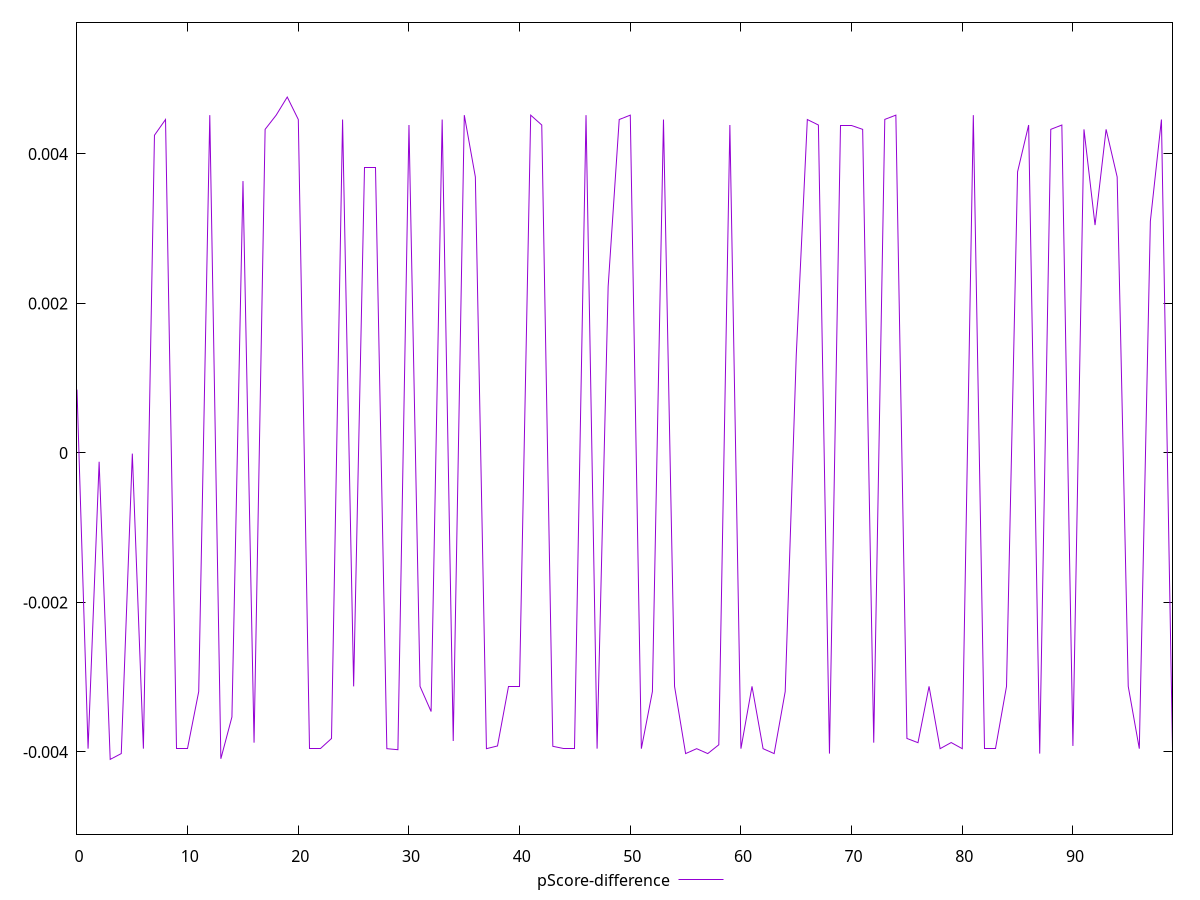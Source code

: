 reset

$pScoreDifference <<EOF
0 0.0008474343256051984
1 -0.003956369588038782
2 -0.0001177927790674653
3 -0.0040995730935938605
4 -0.004022029635621965
5 -0.00000885264530501792
6 -0.003956369588038782
7 0.004250196676634963
8 0.004460551816508071
9 -0.003956369588038782
10 -0.003956369588038782
11 -0.003192420057278416
12 0.004519133420604513
13 -0.004091251977709192
14 -0.0035323538442914963
15 0.0036372236287203295
16 -0.003876219197398372
17 0.004329008997534531
18 0.004519133420604513
19 0.004761253874976954
20 0.004460551816508071
21 -0.003956369588038782
22 -0.003956369588038782
23 -0.00381979751374421
24 0.004460551816508071
25 -0.0031228475997031983
26 0.003816887991104032
27 0.003816887991104032
28 -0.003956369588038782
29 -0.003970093867357676
30 0.004386981929361608
31 -0.0031228475997031983
32 -0.003459608594363211
33 0.004460551816508071
34 -0.003853736177915939
35 0.004519133420604513
36 0.0036920091329186253
37 -0.003956369588038782
38 -0.00391987640283829
39 -0.0031228475997031983
40 -0.0031228475997031983
41 0.004519133420604513
42 0.004386981929361608
43 -0.003924504100235798
44 -0.003956369588038782
45 -0.003956369588038782
46 0.004519133420604513
47 -0.003956369588038782
48 0.0022263912828269956
49 0.004460551816508071
50 0.004519133420604513
51 -0.003956369588038782
52 -0.003192420057278416
53 0.004460551816508071
54 -0.0031228475997031983
55 -0.004022029635621965
56 -0.003956369588038782
57 -0.004022029635621965
58 -0.0039041897485921177
59 0.004386981929361608
60 -0.003956369588038782
61 -0.0031228475997031983
62 -0.003956369588038782
63 -0.004022029635621965
64 -0.003192420057278416
65 0.0013118037827644733
66 0.004460551816508071
67 0.004386981929361608
68 -0.004022029635621965
69 0.004386981929361608
70 0.004386981929361608
71 0.004329008997534531
72 -0.003876219197398372
73 0.0044622338393637915
74 0.004519133420604513
75 -0.00381979751374421
76 -0.003876219197398372
77 -0.0031228475997031983
78 -0.003956369588038782
79 -0.0038743143202305923
80 -0.003956369588038782
81 0.004519133420604513
82 -0.003956369588038782
83 -0.003956369588038782
84 -0.0031228475997031983
85 0.0037615314403392584
86 0.004386981929361608
87 -0.004022029635621965
88 0.004329008997534531
89 0.004386981929361608
90 -0.00391987640283829
91 0.004329008997534531
92 0.003048203028734273
93 0.004329008997534531
94 0.0036920091329186253
95 -0.0031228475997031983
96 -0.003956369588038782
97 0.0031002931173948565
98 0.004460551816508071
99 -0.003956369588038782
EOF

set key outside below
set xrange [0:99]
set yrange [-0.0050995730935938606:0.005761253874976954]
set trange [-0.0050995730935938606:0.005761253874976954]
set terminal svg size 640, 500 enhanced background rgb 'white'
set output "report_00025_2021-02-22T21:38:55.199Z/cumulative-layout-shift/samples/pages+cached/pScore-difference/values.svg"

plot $pScoreDifference title "pScore-difference" with line

reset
